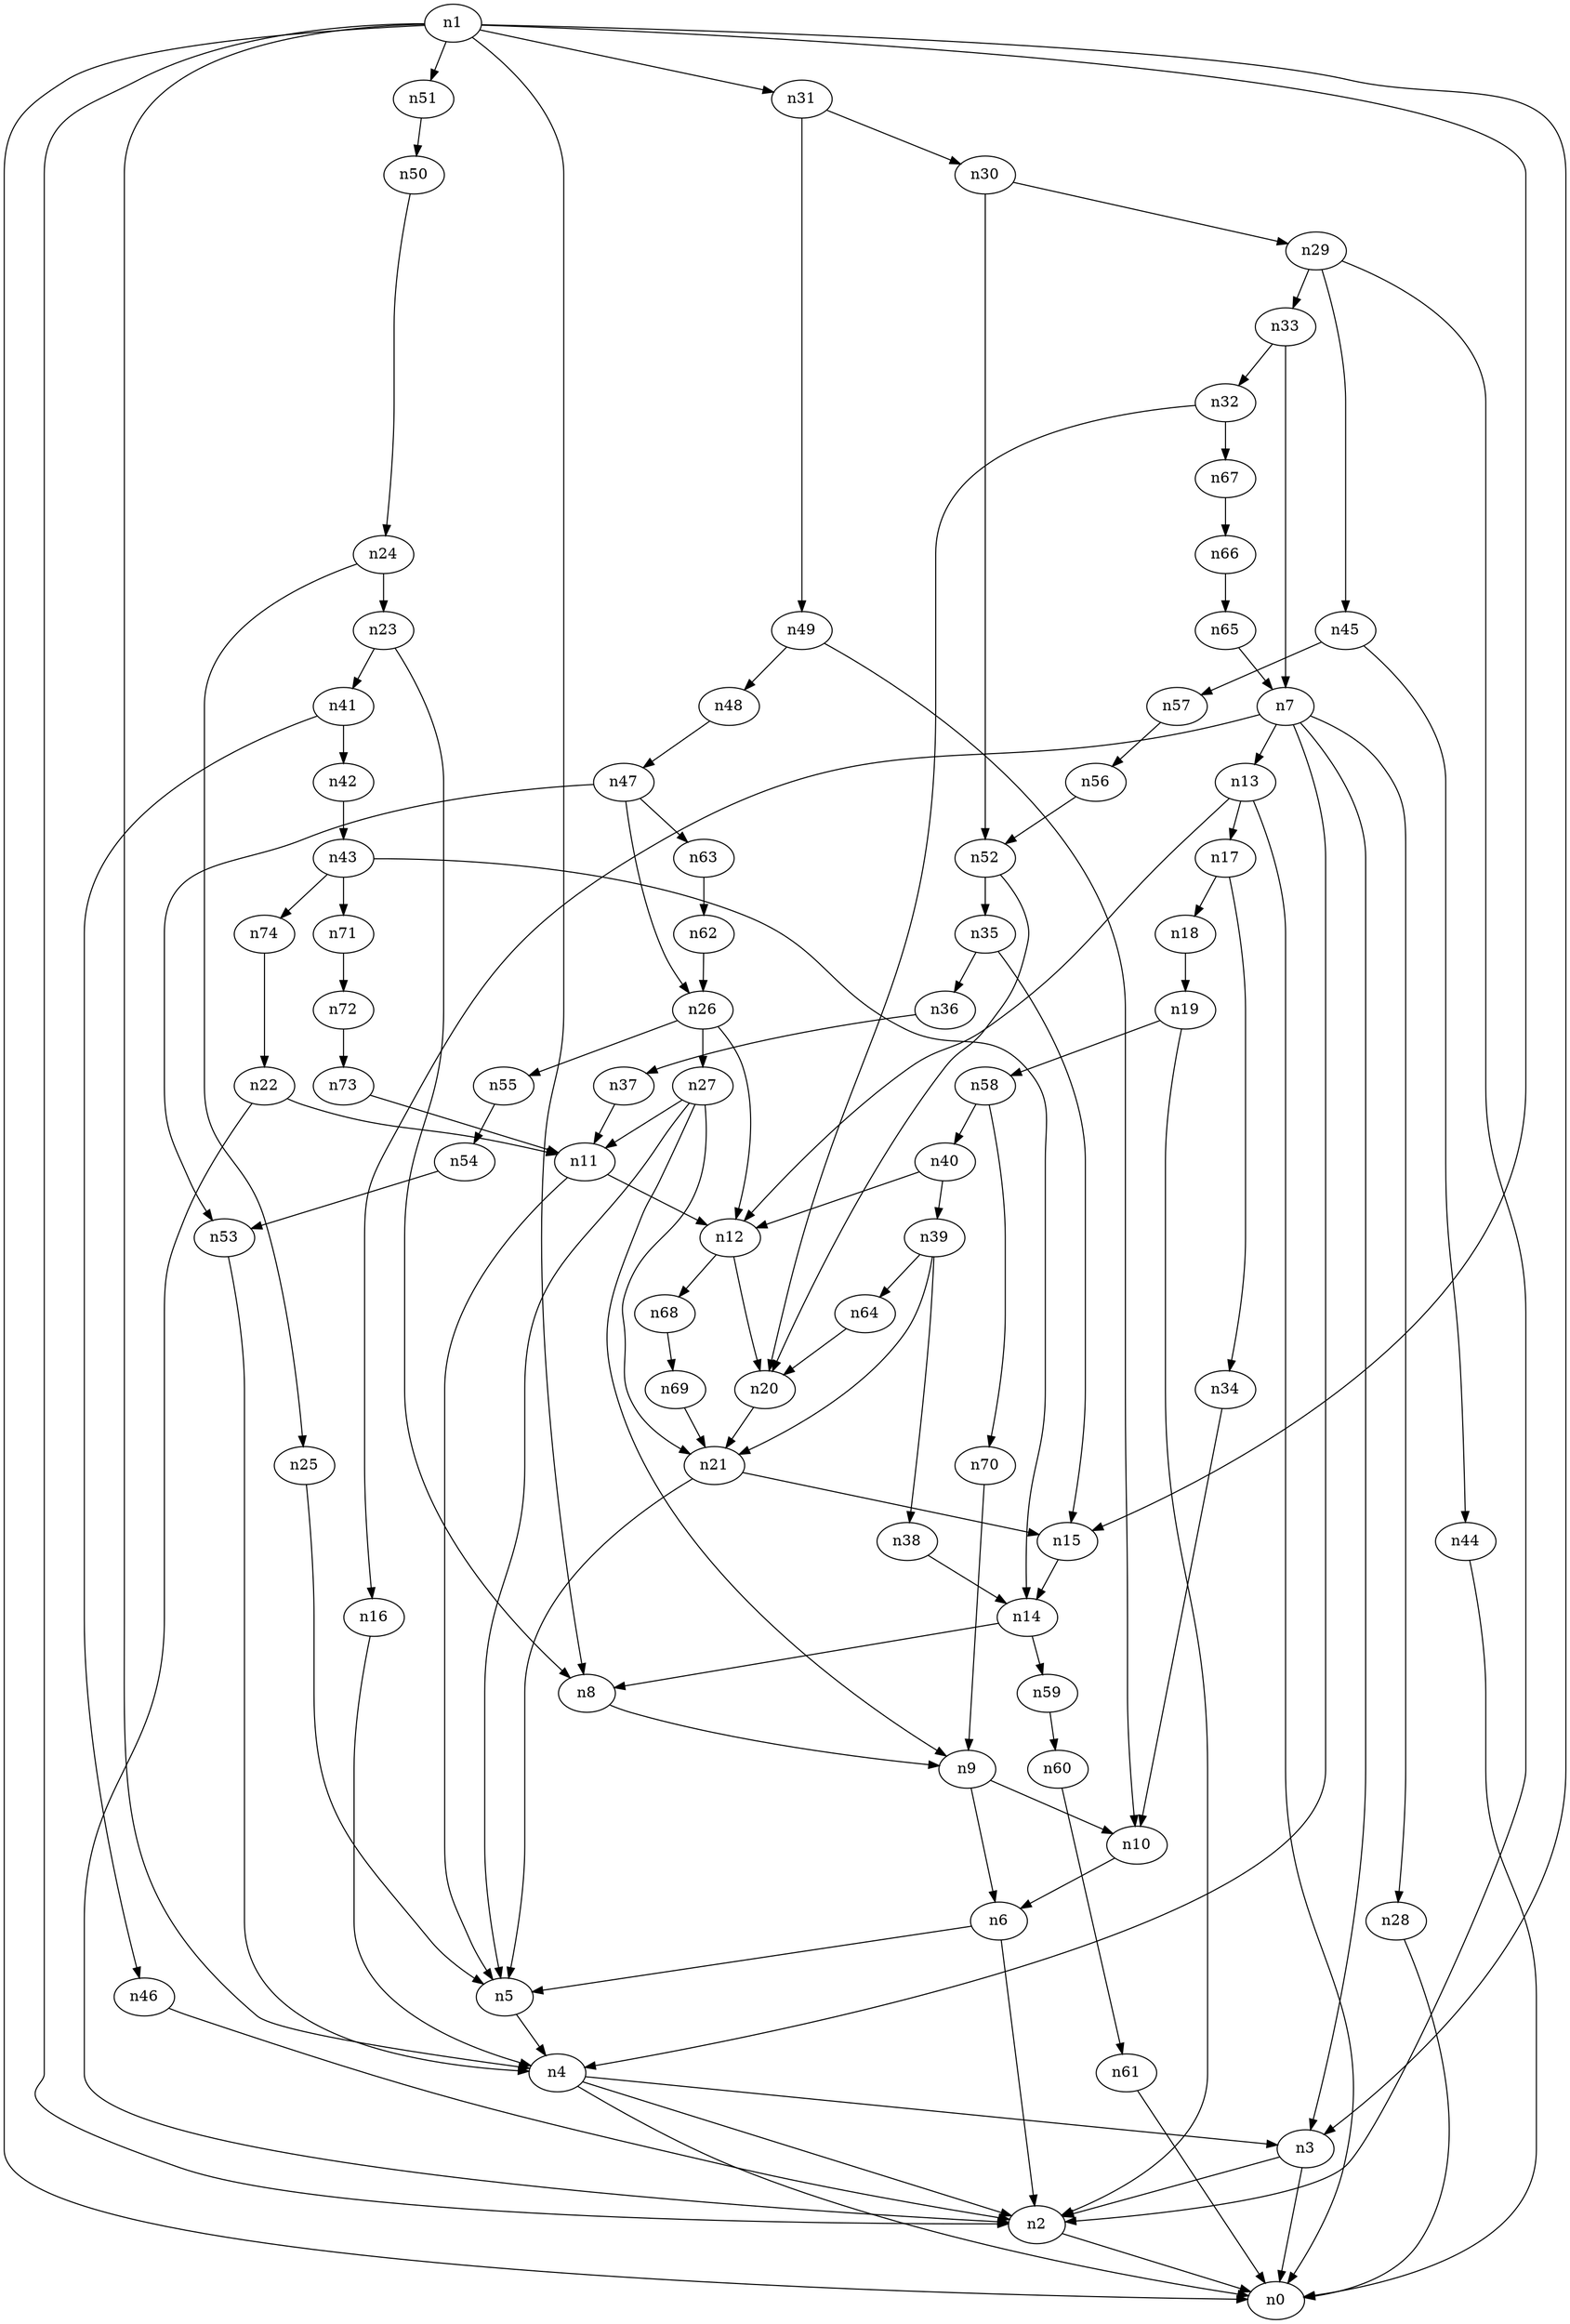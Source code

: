 digraph G {
	n1 -> n0	 [_graphml_id=e0];
	n1 -> n2	 [_graphml_id=e1];
	n1 -> n3	 [_graphml_id=e6];
	n1 -> n4	 [_graphml_id=e9];
	n1 -> n8	 [_graphml_id=e15];
	n1 -> n15	 [_graphml_id=e25];
	n1 -> n31	 [_graphml_id=e52];
	n1 -> n51	 [_graphml_id=e85];
	n2 -> n0	 [_graphml_id=e5];
	n3 -> n0	 [_graphml_id=e8];
	n3 -> n2	 [_graphml_id=e2];
	n4 -> n0	 [_graphml_id=e4];
	n4 -> n2	 [_graphml_id=e7];
	n4 -> n3	 [_graphml_id=e3];
	n5 -> n4	 [_graphml_id=e10];
	n6 -> n2	 [_graphml_id=e12];
	n6 -> n5	 [_graphml_id=e11];
	n7 -> n3	 [_graphml_id=e13];
	n7 -> n4	 [_graphml_id=e14];
	n7 -> n13	 [_graphml_id=e22];
	n7 -> n16	 [_graphml_id=e26];
	n7 -> n28	 [_graphml_id=e46];
	n8 -> n9	 [_graphml_id=e16];
	n9 -> n6	 [_graphml_id=e38];
	n9 -> n10	 [_graphml_id=e17];
	n10 -> n6	 [_graphml_id=e18];
	n11 -> n5	 [_graphml_id=e19];
	n11 -> n12	 [_graphml_id=e20];
	n12 -> n20	 [_graphml_id=e33];
	n12 -> n68	 [_graphml_id=e113];
	n13 -> n0	 [_graphml_id=e28];
	n13 -> n12	 [_graphml_id=e21];
	n13 -> n17	 [_graphml_id=e29];
	n14 -> n8	 [_graphml_id=e23];
	n14 -> n59	 [_graphml_id=e99];
	n15 -> n14	 [_graphml_id=e24];
	n16 -> n4	 [_graphml_id=e27];
	n17 -> n18	 [_graphml_id=e30];
	n17 -> n34	 [_graphml_id=e56];
	n18 -> n19	 [_graphml_id=e31];
	n19 -> n2	 [_graphml_id=e32];
	n19 -> n58	 [_graphml_id=e96];
	n20 -> n21	 [_graphml_id=e34];
	n21 -> n5	 [_graphml_id=e35];
	n21 -> n15	 [_graphml_id=e58];
	n22 -> n2	 [_graphml_id=e37];
	n22 -> n11	 [_graphml_id=e36];
	n23 -> n8	 [_graphml_id=e39];
	n23 -> n41	 [_graphml_id=e69];
	n24 -> n23	 [_graphml_id=e40];
	n24 -> n25	 [_graphml_id=e41];
	n25 -> n5	 [_graphml_id=e42];
	n26 -> n12	 [_graphml_id=e43];
	n26 -> n27	 [_graphml_id=e44];
	n26 -> n55	 [_graphml_id=e92];
	n27 -> n5	 [_graphml_id=e48];
	n27 -> n9	 [_graphml_id=e78];
	n27 -> n11	 [_graphml_id=e68];
	n27 -> n21	 [_graphml_id=e45];
	n28 -> n0	 [_graphml_id=e47];
	n29 -> n2	 [_graphml_id=e49];
	n29 -> n33	 [_graphml_id=e55];
	n29 -> n45	 [_graphml_id=e75];
	n30 -> n29	 [_graphml_id=e50];
	n30 -> n52	 [_graphml_id=e118];
	n31 -> n30	 [_graphml_id=e51];
	n31 -> n49	 [_graphml_id=e82];
	n32 -> n20	 [_graphml_id=e53];
	n32 -> n67	 [_graphml_id=e112];
	n33 -> n7	 [_graphml_id=e108];
	n33 -> n32	 [_graphml_id=e54];
	n34 -> n10	 [_graphml_id=e57];
	n35 -> n15	 [_graphml_id=e59];
	n35 -> n36	 [_graphml_id=e60];
	n36 -> n37	 [_graphml_id=e61];
	n37 -> n11	 [_graphml_id=e62];
	n38 -> n14	 [_graphml_id=e63];
	n39 -> n21	 [_graphml_id=e65];
	n39 -> n38	 [_graphml_id=e64];
	n39 -> n64	 [_graphml_id=e106];
	n40 -> n12	 [_graphml_id=e67];
	n40 -> n39	 [_graphml_id=e66];
	n41 -> n42	 [_graphml_id=e70];
	n41 -> n46	 [_graphml_id=e76];
	n42 -> n43	 [_graphml_id=e71];
	n43 -> n14	 [_graphml_id=e72];
	n43 -> n71	 [_graphml_id=e119];
	n43 -> n74	 [_graphml_id=e124];
	n44 -> n0	 [_graphml_id=e73];
	n45 -> n44	 [_graphml_id=e74];
	n45 -> n57	 [_graphml_id=e95];
	n46 -> n2	 [_graphml_id=e77];
	n47 -> n26	 [_graphml_id=e79];
	n47 -> n53	 [_graphml_id=e98];
	n47 -> n63	 [_graphml_id=e105];
	n48 -> n47	 [_graphml_id=e80];
	n49 -> n10	 [_graphml_id=e88];
	n49 -> n48	 [_graphml_id=e81];
	n50 -> n24	 [_graphml_id=e83];
	n51 -> n50	 [_graphml_id=e84];
	n52 -> n20	 [_graphml_id=e87];
	n52 -> n35	 [_graphml_id=e86];
	n53 -> n4	 [_graphml_id=e89];
	n54 -> n53	 [_graphml_id=e90];
	n55 -> n54	 [_graphml_id=e91];
	n56 -> n52	 [_graphml_id=e93];
	n57 -> n56	 [_graphml_id=e94];
	n58 -> n40	 [_graphml_id=e97];
	n58 -> n70	 [_graphml_id=e117];
	n59 -> n60	 [_graphml_id=e100];
	n60 -> n61	 [_graphml_id=e101];
	n61 -> n0	 [_graphml_id=e102];
	n62 -> n26	 [_graphml_id=e103];
	n63 -> n62	 [_graphml_id=e104];
	n64 -> n20	 [_graphml_id=e107];
	n65 -> n7	 [_graphml_id=e109];
	n66 -> n65	 [_graphml_id=e110];
	n67 -> n66	 [_graphml_id=e111];
	n68 -> n69	 [_graphml_id=e114];
	n69 -> n21	 [_graphml_id=e115];
	n70 -> n9	 [_graphml_id=e116];
	n71 -> n72	 [_graphml_id=e120];
	n72 -> n73	 [_graphml_id=e121];
	n73 -> n11	 [_graphml_id=e122];
	n74 -> n22	 [_graphml_id=e123];
}
